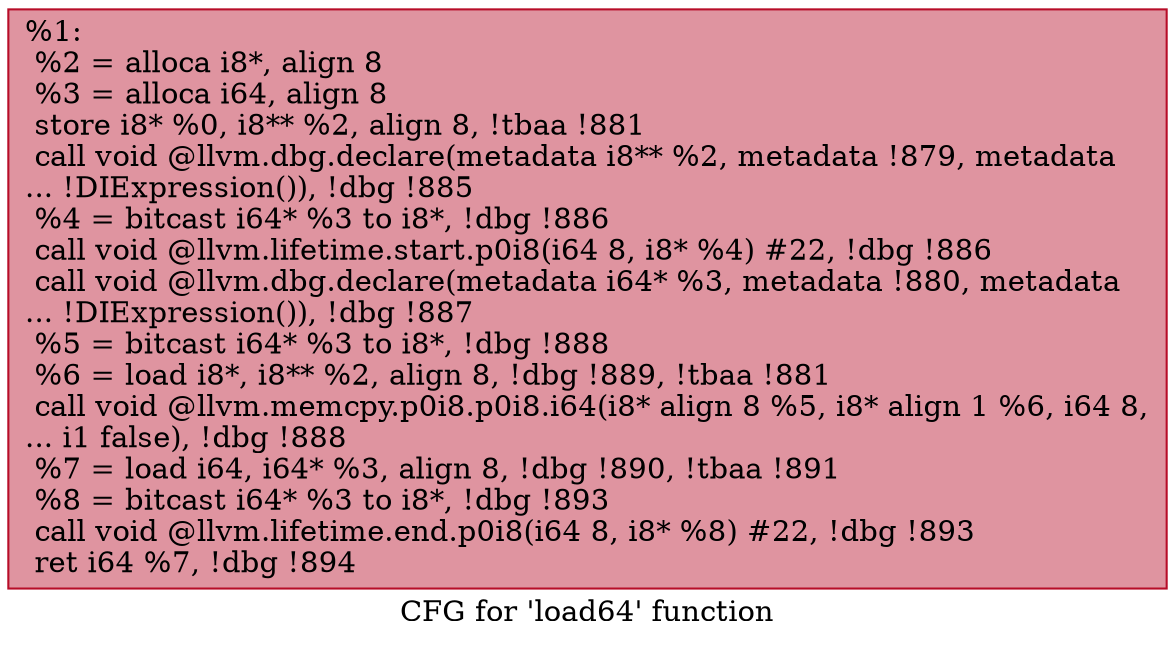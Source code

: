 digraph "CFG for 'load64' function" {
	label="CFG for 'load64' function";

	Node0x1241ed0 [shape=record,color="#b70d28ff", style=filled, fillcolor="#b70d2870",label="{%1:\l  %2 = alloca i8*, align 8\l  %3 = alloca i64, align 8\l  store i8* %0, i8** %2, align 8, !tbaa !881\l  call void @llvm.dbg.declare(metadata i8** %2, metadata !879, metadata\l... !DIExpression()), !dbg !885\l  %4 = bitcast i64* %3 to i8*, !dbg !886\l  call void @llvm.lifetime.start.p0i8(i64 8, i8* %4) #22, !dbg !886\l  call void @llvm.dbg.declare(metadata i64* %3, metadata !880, metadata\l... !DIExpression()), !dbg !887\l  %5 = bitcast i64* %3 to i8*, !dbg !888\l  %6 = load i8*, i8** %2, align 8, !dbg !889, !tbaa !881\l  call void @llvm.memcpy.p0i8.p0i8.i64(i8* align 8 %5, i8* align 1 %6, i64 8,\l... i1 false), !dbg !888\l  %7 = load i64, i64* %3, align 8, !dbg !890, !tbaa !891\l  %8 = bitcast i64* %3 to i8*, !dbg !893\l  call void @llvm.lifetime.end.p0i8(i64 8, i8* %8) #22, !dbg !893\l  ret i64 %7, !dbg !894\l}"];
}
